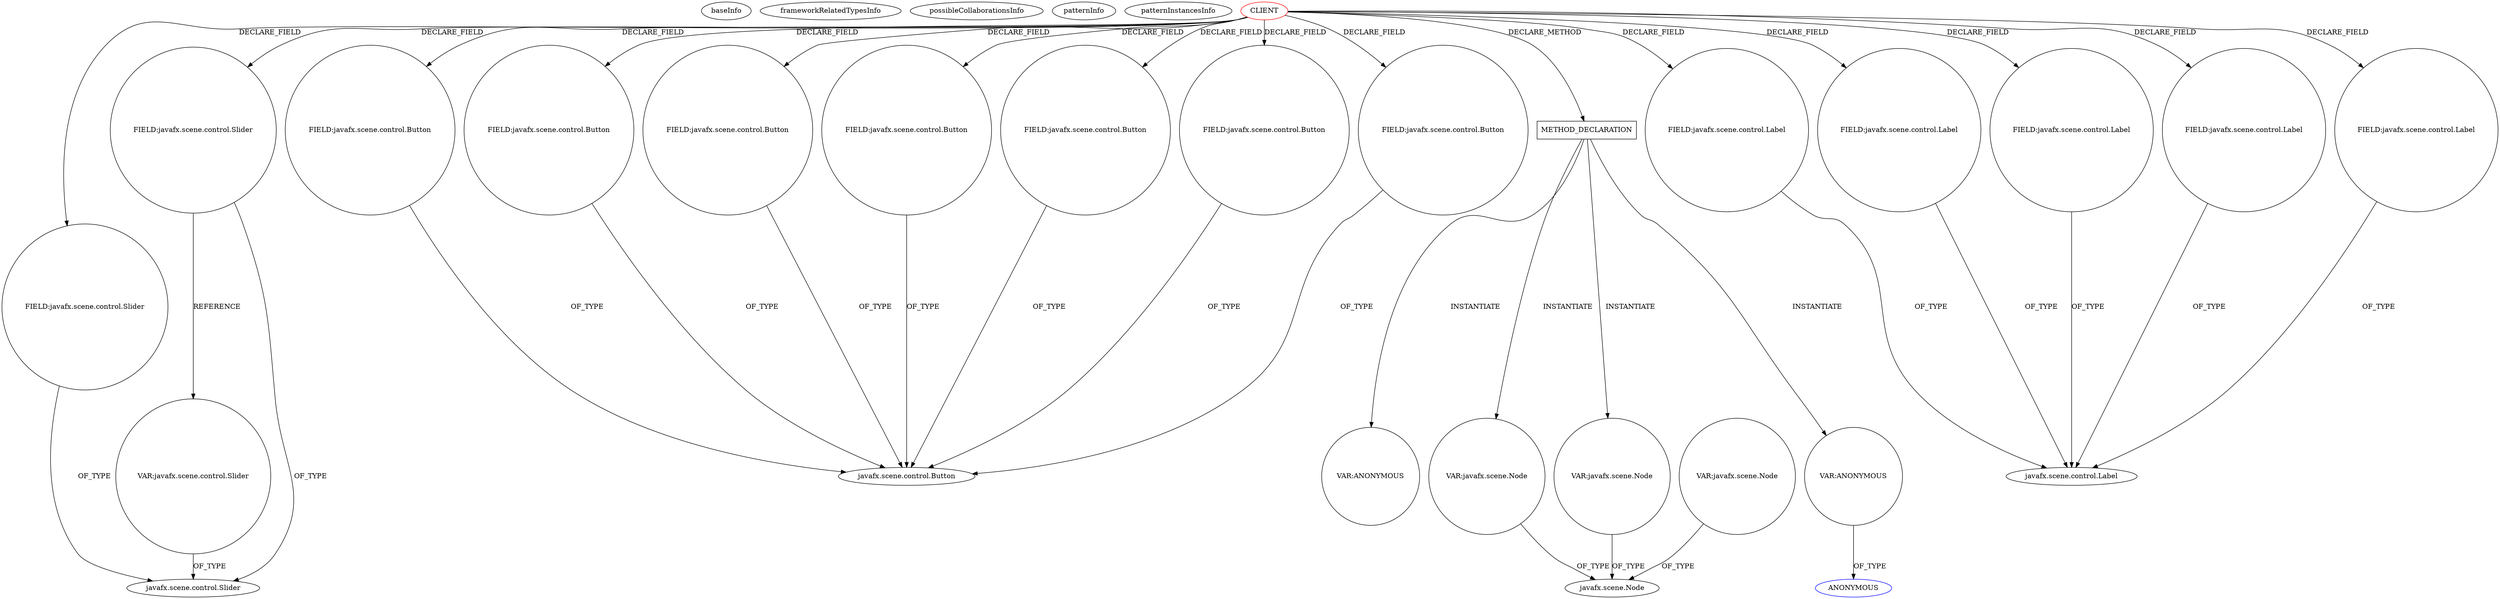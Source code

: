 digraph {
baseInfo[graphId=1227,category="pattern",isAnonymous=false,possibleRelation=false]
frameworkRelatedTypesInfo[]
possibleCollaborationsInfo[]
patternInfo[frequency=2.0,patternRootClient=0]
patternInstancesInfo[0="candybibby-Snake~/candybibby-Snake/Snake-master/src/graphicsJavaFX/Controller.java~Controller~2239",1="if12b051-SWP_Paint~/if12b051-SWP_Paint/SWP_Paint-master/SWP_Paint/src/gui/MainController.java~MainController~3089"]
78[label="FIELD:javafx.scene.control.Slider",vertexType="FIELD_DECLARATION",isFrameworkType=false,shape=circle]
0[label="CLIENT",vertexType="ROOT_CLIENT_CLASS_DECLARATION",isFrameworkType=false,color=red]
12[label="FIELD:javafx.scene.control.Button",vertexType="FIELD_DECLARATION",isFrameworkType=false,shape=circle]
18[label="FIELD:javafx.scene.control.Button",vertexType="FIELD_DECLARATION",isFrameworkType=false,shape=circle]
58[label="FIELD:javafx.scene.control.Button",vertexType="FIELD_DECLARATION",isFrameworkType=false,shape=circle]
34[label="FIELD:javafx.scene.control.Button",vertexType="FIELD_DECLARATION",isFrameworkType=false,shape=circle]
10[label="FIELD:javafx.scene.control.Button",vertexType="FIELD_DECLARATION",isFrameworkType=false,shape=circle]
8[label="FIELD:javafx.scene.control.Button",vertexType="FIELD_DECLARATION",isFrameworkType=false,shape=circle]
62[label="FIELD:javafx.scene.control.Button",vertexType="FIELD_DECLARATION",isFrameworkType=false,shape=circle]
40[label="FIELD:javafx.scene.control.Slider",vertexType="FIELD_DECLARATION",isFrameworkType=false,shape=circle]
255[label="VAR:javafx.scene.control.Slider",vertexType="VARIABLE_EXPRESION",isFrameworkType=false,shape=circle]
149[label="METHOD_DECLARATION",vertexType="CLIENT_METHOD_DECLARATION",isFrameworkType=false,shape=box]
72[label="FIELD:javafx.scene.control.Label",vertexType="FIELD_DECLARATION",isFrameworkType=false,shape=circle]
37[label="javafx.scene.control.Label",vertexType="FRAMEWORK_CLASS_TYPE",isFrameworkType=false]
74[label="FIELD:javafx.scene.control.Label",vertexType="FIELD_DECLARATION",isFrameworkType=false,shape=circle]
70[label="FIELD:javafx.scene.control.Label",vertexType="FIELD_DECLARATION",isFrameworkType=false,shape=circle]
76[label="FIELD:javafx.scene.control.Label",vertexType="FIELD_DECLARATION",isFrameworkType=false,shape=circle]
66[label="FIELD:javafx.scene.control.Label",vertexType="FIELD_DECLARATION",isFrameworkType=false,shape=circle]
7[label="javafx.scene.control.Button",vertexType="FRAMEWORK_CLASS_TYPE",isFrameworkType=false]
41[label="javafx.scene.control.Slider",vertexType="FRAMEWORK_CLASS_TYPE",isFrameworkType=false]
157[label="VAR:javafx.scene.Node",vertexType="VARIABLE_EXPRESION",isFrameworkType=false,shape=circle]
97[label="javafx.scene.Node",vertexType="FRAMEWORK_CLASS_TYPE",isFrameworkType=false]
125[label="VAR:javafx.scene.Node",vertexType="VARIABLE_EXPRESION",isFrameworkType=false,shape=circle]
167[label="VAR:javafx.scene.Node",vertexType="VARIABLE_EXPRESION",isFrameworkType=false,shape=circle]
154[label="VAR:ANONYMOUS",vertexType="VARIABLE_EXPRESION",isFrameworkType=false,shape=circle]
155[label="ANONYMOUS",vertexType="REFERENCE_ANONYMOUS_DECLARATION",isFrameworkType=false,color=blue]
174[label="VAR:ANONYMOUS",vertexType="VARIABLE_EXPRESION",isFrameworkType=false,shape=circle]
0->70[label="DECLARE_FIELD"]
78->255[label="REFERENCE"]
66->37[label="OF_TYPE"]
167->97[label="OF_TYPE"]
0->72[label="DECLARE_FIELD"]
149->174[label="INSTANTIATE"]
125->97[label="OF_TYPE"]
149->157[label="INSTANTIATE"]
149->154[label="INSTANTIATE"]
0->149[label="DECLARE_METHOD"]
157->97[label="OF_TYPE"]
0->10[label="DECLARE_FIELD"]
58->7[label="OF_TYPE"]
0->74[label="DECLARE_FIELD"]
0->18[label="DECLARE_FIELD"]
76->37[label="OF_TYPE"]
18->7[label="OF_TYPE"]
34->7[label="OF_TYPE"]
74->37[label="OF_TYPE"]
154->155[label="OF_TYPE"]
0->78[label="DECLARE_FIELD"]
78->41[label="OF_TYPE"]
0->76[label="DECLARE_FIELD"]
149->167[label="INSTANTIATE"]
255->41[label="OF_TYPE"]
70->37[label="OF_TYPE"]
10->7[label="OF_TYPE"]
0->8[label="DECLARE_FIELD"]
62->7[label="OF_TYPE"]
0->40[label="DECLARE_FIELD"]
40->41[label="OF_TYPE"]
0->58[label="DECLARE_FIELD"]
8->7[label="OF_TYPE"]
72->37[label="OF_TYPE"]
0->12[label="DECLARE_FIELD"]
0->34[label="DECLARE_FIELD"]
0->62[label="DECLARE_FIELD"]
12->7[label="OF_TYPE"]
0->66[label="DECLARE_FIELD"]
}

